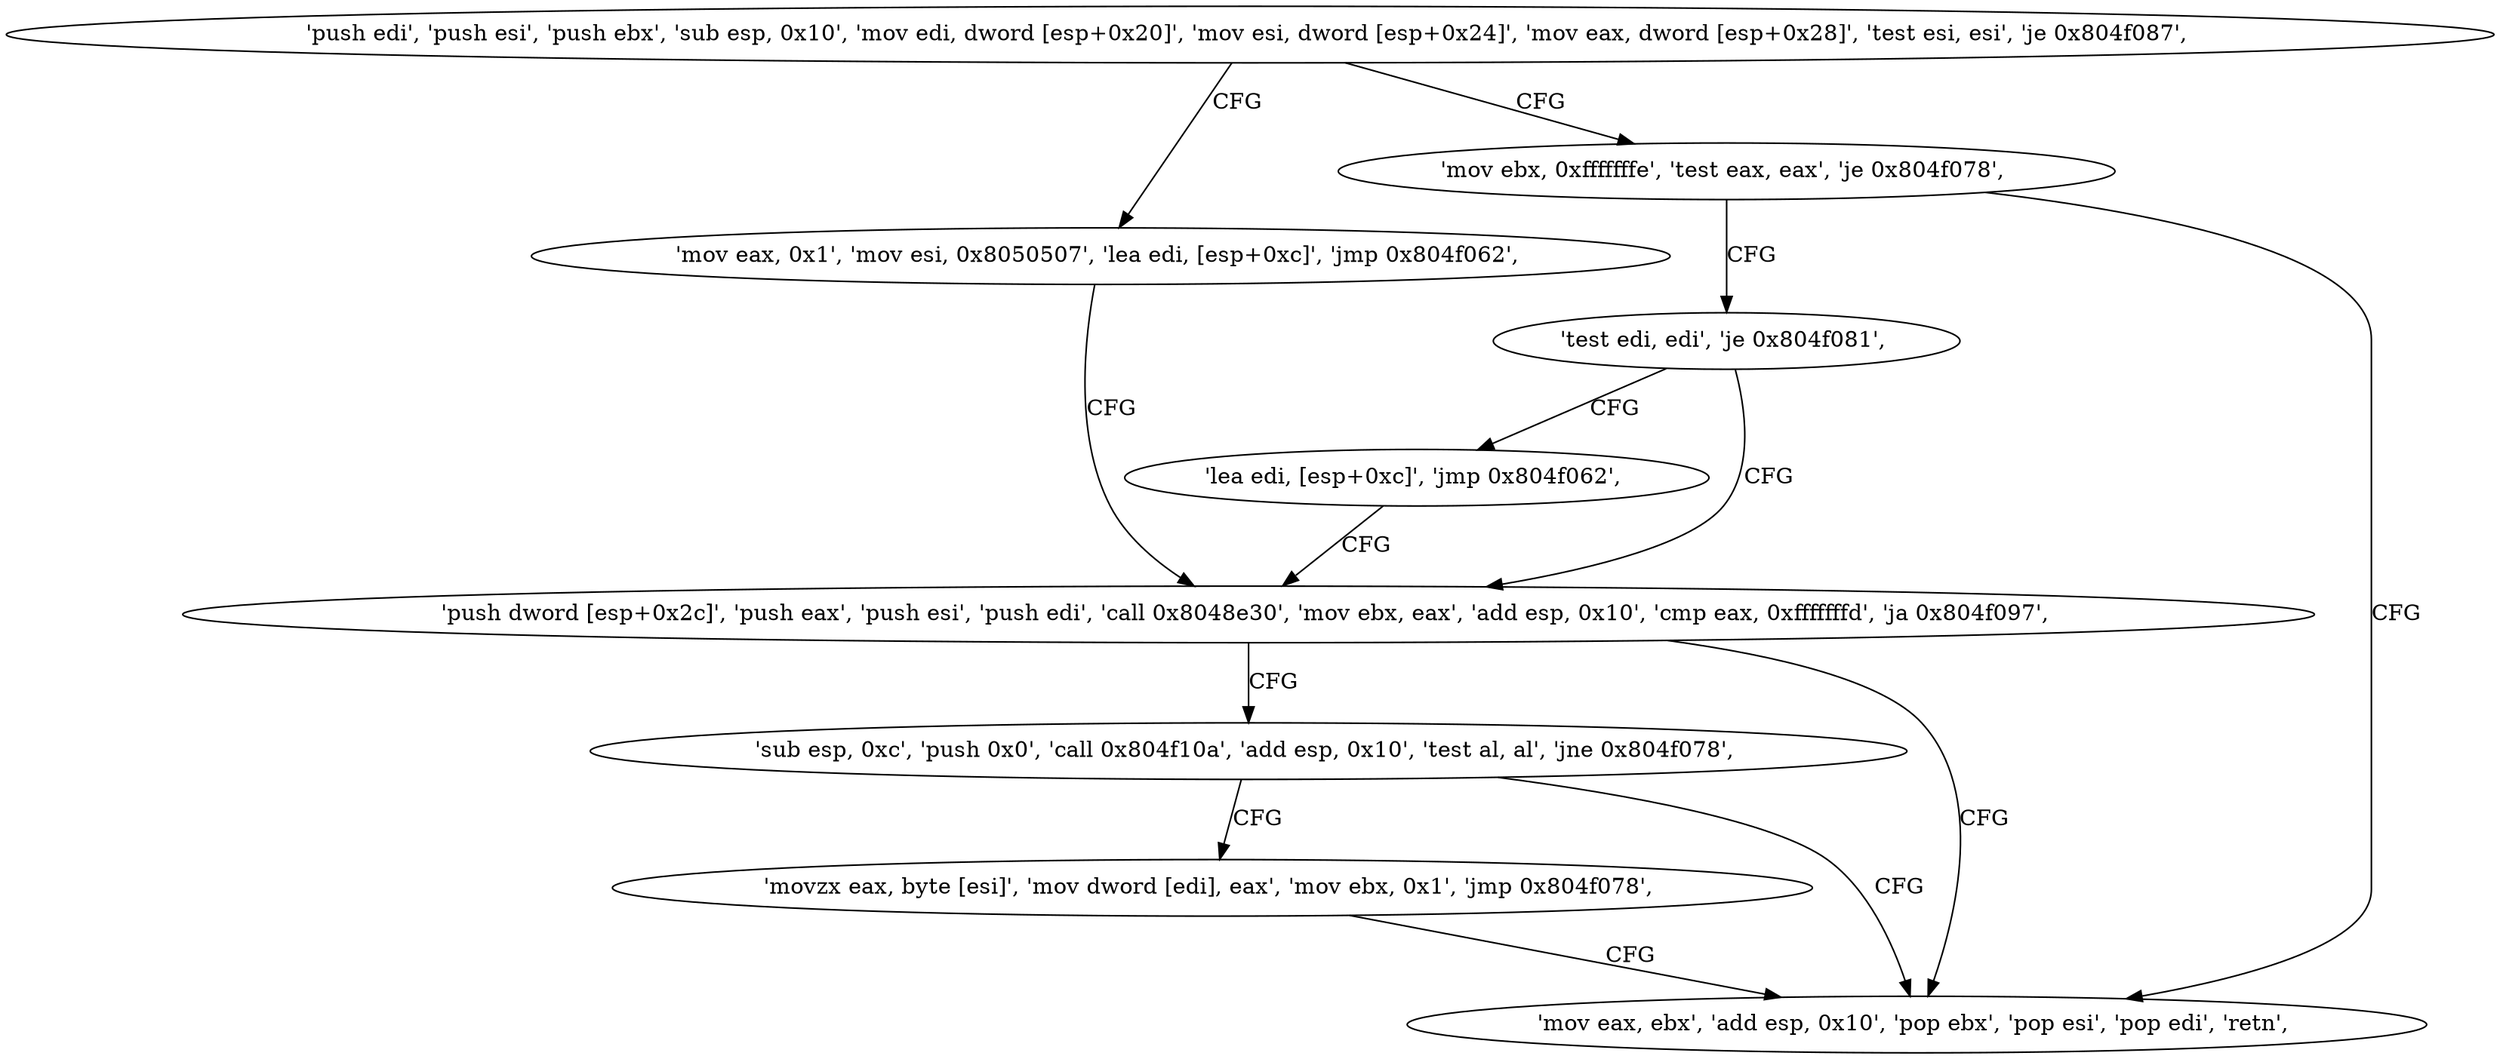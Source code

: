 digraph "func" {
"134541375" [label = "'push edi', 'push esi', 'push ebx', 'sub esp, 0x10', 'mov edi, dword [esp+0x20]', 'mov esi, dword [esp+0x24]', 'mov eax, dword [esp+0x28]', 'test esi, esi', 'je 0x804f087', " ]
"134541447" [label = "'mov eax, 0x1', 'mov esi, 0x8050507', 'lea edi, [esp+0xc]', 'jmp 0x804f062', " ]
"134541397" [label = "'mov ebx, 0xfffffffe', 'test eax, eax', 'je 0x804f078', " ]
"134541410" [label = "'push dword [esp+0x2c]', 'push eax', 'push esi', 'push edi', 'call 0x8048e30', 'mov ebx, eax', 'add esp, 0x10', 'cmp eax, 0xfffffffd', 'ja 0x804f097', " ]
"134541432" [label = "'mov eax, ebx', 'add esp, 0x10', 'pop ebx', 'pop esi', 'pop edi', 'retn', " ]
"134541406" [label = "'test edi, edi', 'je 0x804f081', " ]
"134541463" [label = "'sub esp, 0xc', 'push 0x0', 'call 0x804f10a', 'add esp, 0x10', 'test al, al', 'jne 0x804f078', " ]
"134541441" [label = "'lea edi, [esp+0xc]', 'jmp 0x804f062', " ]
"134541480" [label = "'movzx eax, byte [esi]', 'mov dword [edi], eax', 'mov ebx, 0x1', 'jmp 0x804f078', " ]
"134541375" -> "134541447" [ label = "CFG" ]
"134541375" -> "134541397" [ label = "CFG" ]
"134541447" -> "134541410" [ label = "CFG" ]
"134541397" -> "134541432" [ label = "CFG" ]
"134541397" -> "134541406" [ label = "CFG" ]
"134541410" -> "134541463" [ label = "CFG" ]
"134541410" -> "134541432" [ label = "CFG" ]
"134541406" -> "134541441" [ label = "CFG" ]
"134541406" -> "134541410" [ label = "CFG" ]
"134541463" -> "134541432" [ label = "CFG" ]
"134541463" -> "134541480" [ label = "CFG" ]
"134541441" -> "134541410" [ label = "CFG" ]
"134541480" -> "134541432" [ label = "CFG" ]
}
